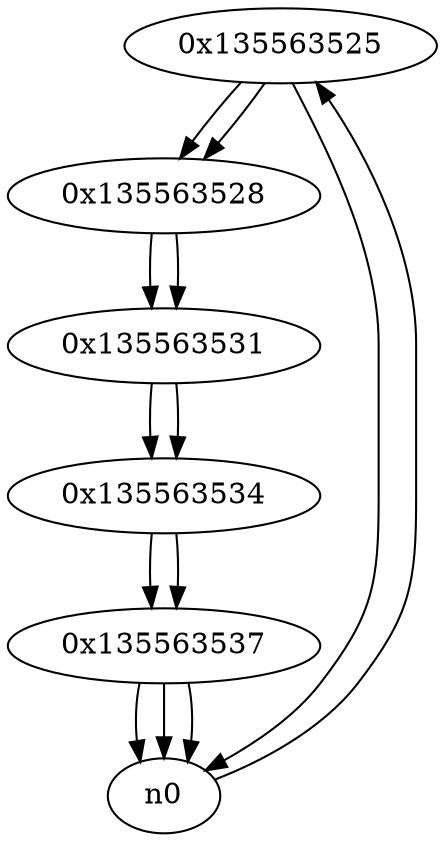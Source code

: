 digraph G{
/* nodes */
  n1 [label="0x135563525"]
  n2 [label="0x135563528"]
  n3 [label="0x135563531"]
  n4 [label="0x135563534"]
  n5 [label="0x135563537"]
/* edges */
n1 -> n2;
n1 -> n0;
n0 -> n1;
n2 -> n3;
n1 -> n2;
n3 -> n4;
n2 -> n3;
n4 -> n5;
n3 -> n4;
n5 -> n0;
n5 -> n0;
n5 -> n0;
n4 -> n5;
}
